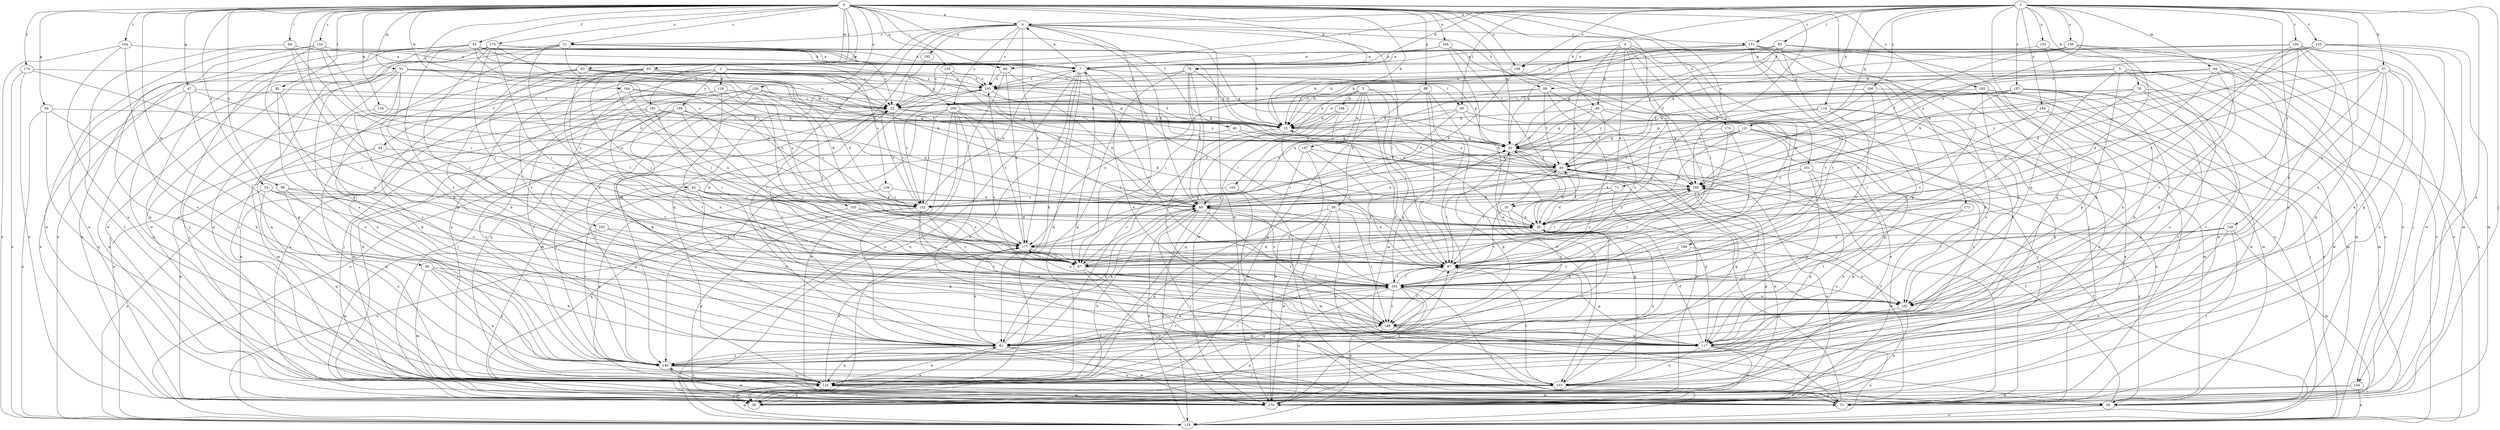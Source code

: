 strict digraph  {
0;
1;
2;
3;
4;
5;
6;
7;
15;
21;
22;
29;
33;
35;
36;
40;
42;
43;
44;
47;
50;
52;
57;
58;
59;
60;
62;
64;
65;
66;
67;
71;
73;
76;
78;
80;
81;
82;
83;
85;
87;
90;
91;
93;
94;
95;
96;
98;
101;
102;
103;
104;
109;
110;
114;
116;
117;
119;
120;
121;
124;
125;
126;
131;
132;
133;
136;
139;
140;
144;
146;
148;
150;
153;
154;
155;
159;
162;
163;
164;
165;
167;
168;
169;
170;
171;
174;
175;
176;
177;
181;
182;
184;
185;
186;
187;
190;
192;
193;
0 -> 6  [label=a];
0 -> 15  [label=b];
0 -> 21  [label=c];
0 -> 29  [label=d];
0 -> 33  [label=e];
0 -> 40  [label=f];
0 -> 42  [label=f];
0 -> 47  [label=g];
0 -> 50  [label=g];
0 -> 52  [label=g];
0 -> 62  [label=i];
0 -> 64  [label=i];
0 -> 65  [label=i];
0 -> 66  [label=i];
0 -> 71  [label=j];
0 -> 76  [label=k];
0 -> 82  [label=l];
0 -> 90  [label=m];
0 -> 91  [label=m];
0 -> 93  [label=m];
0 -> 96  [label=n];
0 -> 98  [label=n];
0 -> 101  [label=n];
0 -> 103  [label=o];
0 -> 104  [label=o];
0 -> 109  [label=o];
0 -> 119  [label=q];
0 -> 120  [label=q];
0 -> 133  [label=s];
0 -> 144  [label=t];
0 -> 150  [label=u];
0 -> 164  [label=w];
0 -> 171  [label=x];
0 -> 174  [label=x];
0 -> 175  [label=x];
0 -> 176  [label=x];
0 -> 181  [label=y];
0 -> 182  [label=y];
1 -> 6  [label=a];
1 -> 57  [label=h];
1 -> 66  [label=i];
1 -> 73  [label=j];
1 -> 76  [label=k];
1 -> 78  [label=k];
1 -> 80  [label=k];
1 -> 83  [label=l];
1 -> 85  [label=l];
1 -> 94  [label=m];
1 -> 102  [label=n];
1 -> 109  [label=o];
1 -> 114  [label=p];
1 -> 121  [label=q];
1 -> 124  [label=q];
1 -> 125  [label=r];
1 -> 126  [label=r];
1 -> 131  [label=r];
1 -> 136  [label=s];
1 -> 146  [label=t];
1 -> 153  [label=u];
1 -> 154  [label=u];
1 -> 184  [label=y];
1 -> 185  [label=y];
1 -> 186  [label=z];
1 -> 187  [label=z];
2 -> 43  [label=f];
2 -> 67  [label=i];
2 -> 85  [label=l];
2 -> 116  [label=p];
2 -> 124  [label=q];
2 -> 139  [label=s];
2 -> 159  [label=v];
2 -> 162  [label=v];
2 -> 190  [label=z];
3 -> 35  [label=e];
3 -> 58  [label=h];
3 -> 87  [label=l];
3 -> 95  [label=m];
3 -> 140  [label=s];
3 -> 165  [label=w];
3 -> 167  [label=w];
3 -> 168  [label=w];
3 -> 177  [label=x];
4 -> 29  [label=d];
4 -> 35  [label=e];
4 -> 80  [label=k];
4 -> 87  [label=l];
4 -> 109  [label=o];
4 -> 117  [label=p];
4 -> 163  [label=v];
4 -> 169  [label=w];
5 -> 15  [label=b];
5 -> 59  [label=h];
5 -> 95  [label=m];
5 -> 102  [label=n];
5 -> 117  [label=p];
5 -> 154  [label=u];
5 -> 155  [label=u];
5 -> 170  [label=w];
6 -> 21  [label=c];
6 -> 59  [label=h];
6 -> 60  [label=h];
6 -> 67  [label=i];
6 -> 81  [label=k];
6 -> 87  [label=l];
6 -> 124  [label=q];
6 -> 131  [label=r];
6 -> 140  [label=s];
6 -> 170  [label=w];
6 -> 177  [label=x];
6 -> 190  [label=z];
6 -> 192  [label=z];
6 -> 193  [label=z];
7 -> 6  [label=a];
7 -> 36  [label=e];
7 -> 52  [label=g];
7 -> 67  [label=i];
7 -> 81  [label=k];
7 -> 87  [label=l];
7 -> 110  [label=o];
7 -> 124  [label=q];
7 -> 193  [label=z];
15 -> 52  [label=g];
15 -> 87  [label=l];
15 -> 148  [label=t];
21 -> 7  [label=a];
21 -> 22  [label=c];
21 -> 67  [label=i];
21 -> 73  [label=j];
21 -> 81  [label=k];
21 -> 170  [label=w];
21 -> 177  [label=x];
22 -> 15  [label=b];
22 -> 29  [label=d];
22 -> 81  [label=k];
22 -> 110  [label=o];
22 -> 117  [label=p];
22 -> 132  [label=r];
29 -> 44  [label=f];
29 -> 140  [label=s];
29 -> 155  [label=u];
29 -> 177  [label=x];
29 -> 185  [label=y];
33 -> 60  [label=h];
33 -> 67  [label=i];
33 -> 110  [label=o];
33 -> 117  [label=p];
33 -> 124  [label=q];
35 -> 29  [label=d];
35 -> 81  [label=k];
35 -> 163  [label=v];
36 -> 52  [label=g];
36 -> 60  [label=h];
40 -> 44  [label=f];
40 -> 52  [label=g];
40 -> 140  [label=s];
42 -> 7  [label=a];
42 -> 22  [label=c];
42 -> 29  [label=d];
42 -> 36  [label=e];
42 -> 44  [label=f];
42 -> 52  [label=g];
42 -> 60  [label=h];
42 -> 73  [label=j];
42 -> 124  [label=q];
42 -> 148  [label=t];
42 -> 185  [label=y];
43 -> 36  [label=e];
43 -> 44  [label=f];
43 -> 124  [label=q];
44 -> 15  [label=b];
44 -> 36  [label=e];
44 -> 60  [label=h];
44 -> 87  [label=l];
44 -> 185  [label=y];
47 -> 22  [label=c];
47 -> 36  [label=e];
47 -> 117  [label=p];
47 -> 124  [label=q];
47 -> 132  [label=r];
50 -> 15  [label=b];
50 -> 81  [label=k];
50 -> 110  [label=o];
50 -> 124  [label=q];
52 -> 44  [label=f];
52 -> 73  [label=j];
52 -> 140  [label=s];
52 -> 170  [label=w];
52 -> 177  [label=x];
57 -> 29  [label=d];
57 -> 81  [label=k];
57 -> 102  [label=n];
57 -> 117  [label=p];
57 -> 155  [label=u];
57 -> 163  [label=v];
57 -> 185  [label=y];
57 -> 193  [label=z];
58 -> 29  [label=d];
58 -> 95  [label=m];
58 -> 124  [label=q];
58 -> 148  [label=t];
58 -> 155  [label=u];
58 -> 170  [label=w];
59 -> 22  [label=c];
59 -> 44  [label=f];
59 -> 60  [label=h];
59 -> 87  [label=l];
59 -> 163  [label=v];
60 -> 29  [label=d];
60 -> 73  [label=j];
60 -> 81  [label=k];
60 -> 110  [label=o];
60 -> 148  [label=t];
60 -> 163  [label=v];
62 -> 60  [label=h];
62 -> 117  [label=p];
62 -> 132  [label=r];
62 -> 140  [label=s];
62 -> 177  [label=x];
64 -> 7  [label=a];
64 -> 73  [label=j];
64 -> 87  [label=l];
64 -> 132  [label=r];
65 -> 29  [label=d];
65 -> 52  [label=g];
65 -> 67  [label=i];
65 -> 81  [label=k];
65 -> 87  [label=l];
65 -> 102  [label=n];
65 -> 124  [label=q];
65 -> 185  [label=y];
65 -> 193  [label=z];
66 -> 110  [label=o];
66 -> 163  [label=v];
66 -> 177  [label=x];
66 -> 193  [label=z];
67 -> 29  [label=d];
67 -> 95  [label=m];
67 -> 163  [label=v];
67 -> 170  [label=w];
67 -> 185  [label=y];
71 -> 29  [label=d];
71 -> 60  [label=h];
71 -> 117  [label=p];
73 -> 29  [label=d];
73 -> 44  [label=f];
76 -> 15  [label=b];
76 -> 60  [label=h];
76 -> 67  [label=i];
76 -> 124  [label=q];
76 -> 170  [label=w];
76 -> 193  [label=z];
78 -> 15  [label=b];
78 -> 22  [label=c];
78 -> 87  [label=l];
78 -> 95  [label=m];
78 -> 140  [label=s];
78 -> 170  [label=w];
78 -> 185  [label=y];
80 -> 15  [label=b];
80 -> 44  [label=f];
80 -> 52  [label=g];
80 -> 60  [label=h];
80 -> 95  [label=m];
80 -> 102  [label=n];
81 -> 36  [label=e];
81 -> 52  [label=g];
81 -> 60  [label=h];
81 -> 73  [label=j];
81 -> 124  [label=q];
81 -> 140  [label=s];
81 -> 170  [label=w];
81 -> 177  [label=x];
81 -> 193  [label=z];
82 -> 22  [label=c];
82 -> 140  [label=s];
82 -> 163  [label=v];
82 -> 170  [label=w];
83 -> 7  [label=a];
83 -> 22  [label=c];
83 -> 44  [label=f];
83 -> 52  [label=g];
83 -> 81  [label=k];
83 -> 110  [label=o];
83 -> 132  [label=r];
83 -> 163  [label=v];
83 -> 193  [label=z];
85 -> 15  [label=b];
85 -> 36  [label=e];
85 -> 67  [label=i];
85 -> 73  [label=j];
85 -> 132  [label=r];
87 -> 44  [label=f];
87 -> 102  [label=n];
87 -> 117  [label=p];
87 -> 148  [label=t];
87 -> 163  [label=v];
90 -> 81  [label=k];
90 -> 95  [label=m];
90 -> 140  [label=s];
90 -> 155  [label=u];
90 -> 163  [label=v];
91 -> 15  [label=b];
91 -> 22  [label=c];
91 -> 36  [label=e];
91 -> 67  [label=i];
91 -> 73  [label=j];
91 -> 117  [label=p];
91 -> 124  [label=q];
91 -> 193  [label=z];
93 -> 15  [label=b];
93 -> 22  [label=c];
93 -> 29  [label=d];
93 -> 44  [label=f];
93 -> 67  [label=i];
93 -> 87  [label=l];
93 -> 140  [label=s];
93 -> 155  [label=u];
93 -> 193  [label=z];
94 -> 44  [label=f];
94 -> 81  [label=k];
94 -> 87  [label=l];
94 -> 110  [label=o];
94 -> 117  [label=p];
94 -> 132  [label=r];
94 -> 193  [label=z];
95 -> 44  [label=f];
95 -> 110  [label=o];
95 -> 185  [label=y];
96 -> 132  [label=r];
96 -> 140  [label=s];
96 -> 155  [label=u];
96 -> 163  [label=v];
98 -> 22  [label=c];
98 -> 87  [label=l];
98 -> 124  [label=q];
98 -> 148  [label=t];
98 -> 170  [label=w];
101 -> 60  [label=h];
101 -> 117  [label=p];
101 -> 124  [label=q];
101 -> 155  [label=u];
101 -> 185  [label=y];
102 -> 148  [label=t];
102 -> 170  [label=w];
103 -> 29  [label=d];
103 -> 124  [label=q];
103 -> 177  [label=x];
104 -> 7  [label=a];
104 -> 22  [label=c];
104 -> 29  [label=d];
104 -> 155  [label=u];
104 -> 185  [label=y];
109 -> 60  [label=h];
109 -> 87  [label=l];
109 -> 193  [label=z];
110 -> 44  [label=f];
110 -> 60  [label=h];
110 -> 124  [label=q];
110 -> 163  [label=v];
114 -> 15  [label=b];
114 -> 36  [label=e];
114 -> 52  [label=g];
114 -> 132  [label=r];
114 -> 148  [label=t];
114 -> 163  [label=v];
116 -> 22  [label=c];
116 -> 36  [label=e];
116 -> 52  [label=g];
116 -> 73  [label=j];
116 -> 140  [label=s];
116 -> 148  [label=t];
116 -> 185  [label=y];
117 -> 7  [label=a];
117 -> 29  [label=d];
117 -> 73  [label=j];
117 -> 110  [label=o];
117 -> 155  [label=u];
117 -> 170  [label=w];
119 -> 15  [label=b];
119 -> 81  [label=k];
120 -> 22  [label=c];
120 -> 60  [label=h];
120 -> 193  [label=z];
121 -> 29  [label=d];
121 -> 36  [label=e];
121 -> 44  [label=f];
121 -> 52  [label=g];
121 -> 60  [label=h];
121 -> 117  [label=p];
121 -> 140  [label=s];
124 -> 36  [label=e];
124 -> 81  [label=k];
124 -> 87  [label=l];
124 -> 95  [label=m];
124 -> 140  [label=s];
124 -> 170  [label=w];
124 -> 177  [label=x];
125 -> 7  [label=a];
125 -> 15  [label=b];
125 -> 29  [label=d];
125 -> 44  [label=f];
125 -> 60  [label=h];
125 -> 73  [label=j];
125 -> 95  [label=m];
125 -> 170  [label=w];
126 -> 7  [label=a];
126 -> 67  [label=i];
126 -> 73  [label=j];
126 -> 87  [label=l];
126 -> 95  [label=m];
126 -> 102  [label=n];
126 -> 124  [label=q];
126 -> 177  [label=x];
126 -> 185  [label=y];
131 -> 7  [label=a];
131 -> 15  [label=b];
131 -> 52  [label=g];
131 -> 73  [label=j];
131 -> 81  [label=k];
131 -> 110  [label=o];
131 -> 155  [label=u];
131 -> 163  [label=v];
132 -> 7  [label=a];
132 -> 22  [label=c];
132 -> 36  [label=e];
132 -> 110  [label=o];
132 -> 117  [label=p];
132 -> 148  [label=t];
132 -> 163  [label=v];
133 -> 7  [label=a];
133 -> 60  [label=h];
133 -> 81  [label=k];
133 -> 155  [label=u];
133 -> 170  [label=w];
133 -> 177  [label=x];
136 -> 7  [label=a];
136 -> 15  [label=b];
136 -> 52  [label=g];
136 -> 67  [label=i];
136 -> 110  [label=o];
136 -> 148  [label=t];
139 -> 60  [label=h];
139 -> 124  [label=q];
139 -> 132  [label=r];
140 -> 22  [label=c];
140 -> 124  [label=q];
140 -> 155  [label=u];
140 -> 163  [label=v];
140 -> 170  [label=w];
144 -> 7  [label=a];
144 -> 110  [label=o];
144 -> 140  [label=s];
144 -> 155  [label=u];
146 -> 36  [label=e];
146 -> 73  [label=j];
146 -> 87  [label=l];
146 -> 95  [label=m];
146 -> 102  [label=n];
146 -> 177  [label=x];
148 -> 36  [label=e];
148 -> 81  [label=k];
148 -> 95  [label=m];
148 -> 117  [label=p];
150 -> 15  [label=b];
150 -> 22  [label=c];
150 -> 73  [label=j];
150 -> 87  [label=l];
150 -> 95  [label=m];
150 -> 124  [label=q];
150 -> 170  [label=w];
153 -> 7  [label=a];
153 -> 87  [label=l];
153 -> 110  [label=o];
154 -> 36  [label=e];
154 -> 110  [label=o];
154 -> 170  [label=w];
155 -> 36  [label=e];
155 -> 52  [label=g];
155 -> 73  [label=j];
155 -> 87  [label=l];
159 -> 15  [label=b];
159 -> 36  [label=e];
159 -> 87  [label=l];
159 -> 95  [label=m];
159 -> 132  [label=r];
159 -> 140  [label=s];
159 -> 148  [label=t];
162 -> 117  [label=p];
162 -> 170  [label=w];
162 -> 177  [label=x];
163 -> 52  [label=g];
163 -> 60  [label=h];
163 -> 81  [label=k];
163 -> 87  [label=l];
163 -> 102  [label=n];
163 -> 110  [label=o];
163 -> 124  [label=q];
163 -> 148  [label=t];
163 -> 170  [label=w];
163 -> 177  [label=x];
164 -> 15  [label=b];
164 -> 22  [label=c];
164 -> 163  [label=v];
164 -> 177  [label=x];
165 -> 73  [label=j];
165 -> 132  [label=r];
167 -> 36  [label=e];
167 -> 44  [label=f];
167 -> 102  [label=n];
167 -> 170  [label=w];
168 -> 15  [label=b];
168 -> 73  [label=j];
168 -> 87  [label=l];
168 -> 124  [label=q];
169 -> 67  [label=i];
169 -> 102  [label=n];
169 -> 163  [label=v];
170 -> 87  [label=l];
171 -> 29  [label=d];
171 -> 117  [label=p];
171 -> 148  [label=t];
171 -> 170  [label=w];
174 -> 36  [label=e];
174 -> 67  [label=i];
174 -> 110  [label=o];
174 -> 193  [label=z];
175 -> 7  [label=a];
175 -> 15  [label=b];
175 -> 52  [label=g];
175 -> 67  [label=i];
175 -> 87  [label=l];
175 -> 102  [label=n];
175 -> 110  [label=o];
175 -> 140  [label=s];
175 -> 170  [label=w];
175 -> 177  [label=x];
176 -> 52  [label=g];
176 -> 67  [label=i];
176 -> 87  [label=l];
176 -> 117  [label=p];
177 -> 52  [label=g];
177 -> 67  [label=i];
177 -> 87  [label=l];
177 -> 193  [label=z];
181 -> 15  [label=b];
181 -> 60  [label=h];
181 -> 67  [label=i];
181 -> 95  [label=m];
181 -> 102  [label=n];
181 -> 110  [label=o];
182 -> 22  [label=c];
182 -> 36  [label=e];
182 -> 73  [label=j];
182 -> 95  [label=m];
182 -> 102  [label=n];
182 -> 110  [label=o];
184 -> 15  [label=b];
184 -> 73  [label=j];
184 -> 87  [label=l];
184 -> 102  [label=n];
185 -> 60  [label=h];
185 -> 67  [label=i];
185 -> 87  [label=l];
185 -> 124  [label=q];
185 -> 132  [label=r];
185 -> 140  [label=s];
185 -> 170  [label=w];
186 -> 22  [label=c];
186 -> 170  [label=w];
186 -> 177  [label=x];
186 -> 185  [label=y];
187 -> 15  [label=b];
187 -> 22  [label=c];
187 -> 52  [label=g];
187 -> 95  [label=m];
187 -> 117  [label=p];
187 -> 124  [label=q];
187 -> 155  [label=u];
187 -> 163  [label=v];
190 -> 15  [label=b];
190 -> 73  [label=j];
190 -> 87  [label=l];
190 -> 132  [label=r];
190 -> 140  [label=s];
190 -> 155  [label=u];
190 -> 163  [label=v];
190 -> 170  [label=w];
192 -> 22  [label=c];
193 -> 22  [label=c];
193 -> 29  [label=d];
193 -> 60  [label=h];
193 -> 132  [label=r];
}
